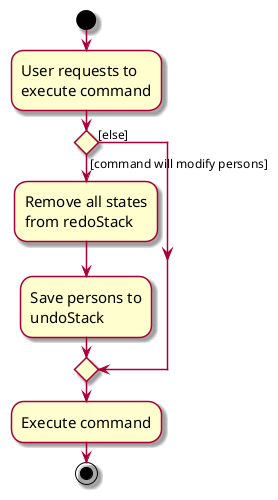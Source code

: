 @startuml
skin rose
skinparam ActivityFontSize 15
skinparam ArrowFontSize 12
start
:User requests to
execute command;

'Since the beta syntax does not support placing the condition outside the
'diamond we place it as the true branch instead.

if () then ([command will modify persons])
    :Remove all states
    from redoStack;
    :Save persons to
    undoStack;
else ([else])
endif

:Execute command;

stop
@enduml
